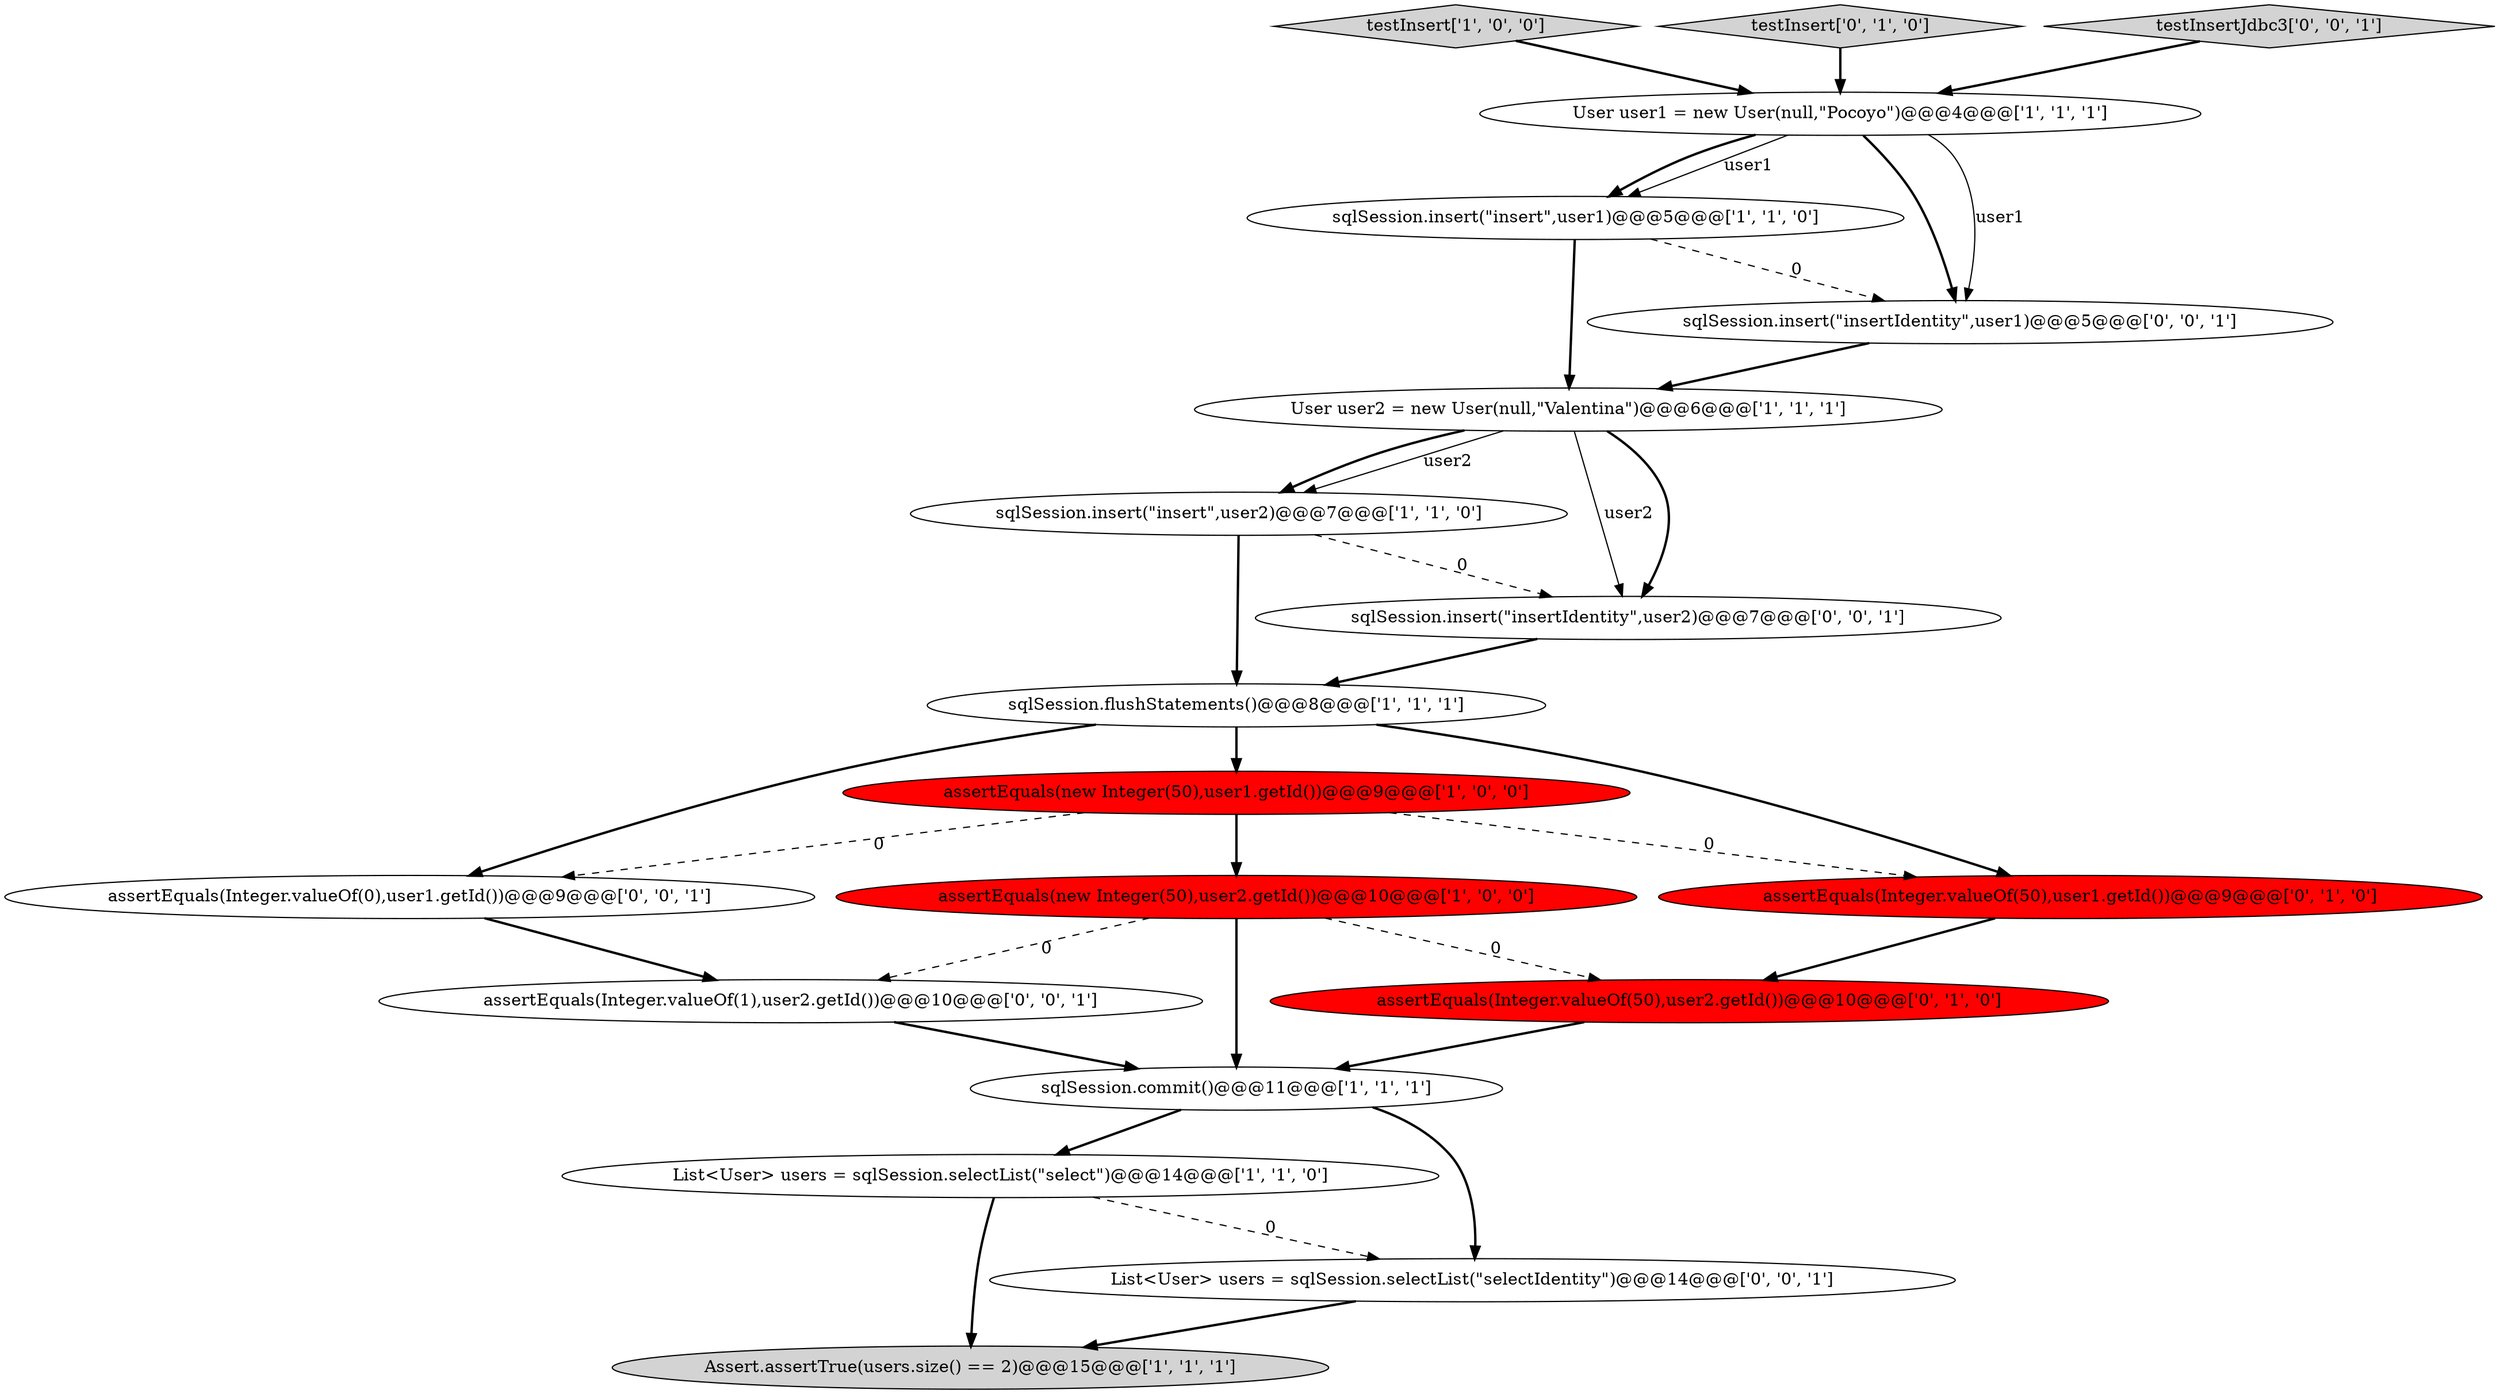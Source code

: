 digraph {
17 [style = filled, label = "List<User> users = sqlSession.selectList(\"selectIdentity\")@@@14@@@['0', '0', '1']", fillcolor = white, shape = ellipse image = "AAA0AAABBB3BBB"];
8 [style = filled, label = "testInsert['1', '0', '0']", fillcolor = lightgray, shape = diamond image = "AAA0AAABBB1BBB"];
10 [style = filled, label = "sqlSession.insert(\"insert\",user2)@@@7@@@['1', '1', '0']", fillcolor = white, shape = ellipse image = "AAA0AAABBB1BBB"];
14 [style = filled, label = "assertEquals(Integer.valueOf(1),user2.getId())@@@10@@@['0', '0', '1']", fillcolor = white, shape = ellipse image = "AAA0AAABBB3BBB"];
9 [style = filled, label = "sqlSession.insert(\"insert\",user1)@@@5@@@['1', '1', '0']", fillcolor = white, shape = ellipse image = "AAA0AAABBB1BBB"];
13 [style = filled, label = "testInsert['0', '1', '0']", fillcolor = lightgray, shape = diamond image = "AAA0AAABBB2BBB"];
16 [style = filled, label = "testInsertJdbc3['0', '0', '1']", fillcolor = lightgray, shape = diamond image = "AAA0AAABBB3BBB"];
18 [style = filled, label = "assertEquals(Integer.valueOf(0),user1.getId())@@@9@@@['0', '0', '1']", fillcolor = white, shape = ellipse image = "AAA0AAABBB3BBB"];
2 [style = filled, label = "assertEquals(new Integer(50),user2.getId())@@@10@@@['1', '0', '0']", fillcolor = red, shape = ellipse image = "AAA1AAABBB1BBB"];
19 [style = filled, label = "sqlSession.insert(\"insertIdentity\",user2)@@@7@@@['0', '0', '1']", fillcolor = white, shape = ellipse image = "AAA0AAABBB3BBB"];
4 [style = filled, label = "Assert.assertTrue(users.size() == 2)@@@15@@@['1', '1', '1']", fillcolor = lightgray, shape = ellipse image = "AAA0AAABBB1BBB"];
6 [style = filled, label = "User user2 = new User(null,\"Valentina\")@@@6@@@['1', '1', '1']", fillcolor = white, shape = ellipse image = "AAA0AAABBB1BBB"];
7 [style = filled, label = "sqlSession.flushStatements()@@@8@@@['1', '1', '1']", fillcolor = white, shape = ellipse image = "AAA0AAABBB1BBB"];
3 [style = filled, label = "User user1 = new User(null,\"Pocoyo\")@@@4@@@['1', '1', '1']", fillcolor = white, shape = ellipse image = "AAA0AAABBB1BBB"];
15 [style = filled, label = "sqlSession.insert(\"insertIdentity\",user1)@@@5@@@['0', '0', '1']", fillcolor = white, shape = ellipse image = "AAA0AAABBB3BBB"];
12 [style = filled, label = "assertEquals(Integer.valueOf(50),user1.getId())@@@9@@@['0', '1', '0']", fillcolor = red, shape = ellipse image = "AAA1AAABBB2BBB"];
5 [style = filled, label = "List<User> users = sqlSession.selectList(\"select\")@@@14@@@['1', '1', '0']", fillcolor = white, shape = ellipse image = "AAA0AAABBB1BBB"];
11 [style = filled, label = "assertEquals(Integer.valueOf(50),user2.getId())@@@10@@@['0', '1', '0']", fillcolor = red, shape = ellipse image = "AAA1AAABBB2BBB"];
1 [style = filled, label = "sqlSession.commit()@@@11@@@['1', '1', '1']", fillcolor = white, shape = ellipse image = "AAA0AAABBB1BBB"];
0 [style = filled, label = "assertEquals(new Integer(50),user1.getId())@@@9@@@['1', '0', '0']", fillcolor = red, shape = ellipse image = "AAA1AAABBB1BBB"];
1->5 [style = bold, label=""];
16->3 [style = bold, label=""];
7->12 [style = bold, label=""];
11->1 [style = bold, label=""];
2->1 [style = bold, label=""];
10->19 [style = dashed, label="0"];
6->10 [style = solid, label="user2"];
0->2 [style = bold, label=""];
8->3 [style = bold, label=""];
12->11 [style = bold, label=""];
3->15 [style = solid, label="user1"];
7->0 [style = bold, label=""];
3->15 [style = bold, label=""];
15->6 [style = bold, label=""];
6->19 [style = bold, label=""];
6->19 [style = solid, label="user2"];
3->9 [style = solid, label="user1"];
0->12 [style = dashed, label="0"];
10->7 [style = bold, label=""];
14->1 [style = bold, label=""];
9->6 [style = bold, label=""];
1->17 [style = bold, label=""];
3->9 [style = bold, label=""];
5->17 [style = dashed, label="0"];
2->14 [style = dashed, label="0"];
13->3 [style = bold, label=""];
6->10 [style = bold, label=""];
5->4 [style = bold, label=""];
7->18 [style = bold, label=""];
0->18 [style = dashed, label="0"];
2->11 [style = dashed, label="0"];
19->7 [style = bold, label=""];
18->14 [style = bold, label=""];
17->4 [style = bold, label=""];
9->15 [style = dashed, label="0"];
}
